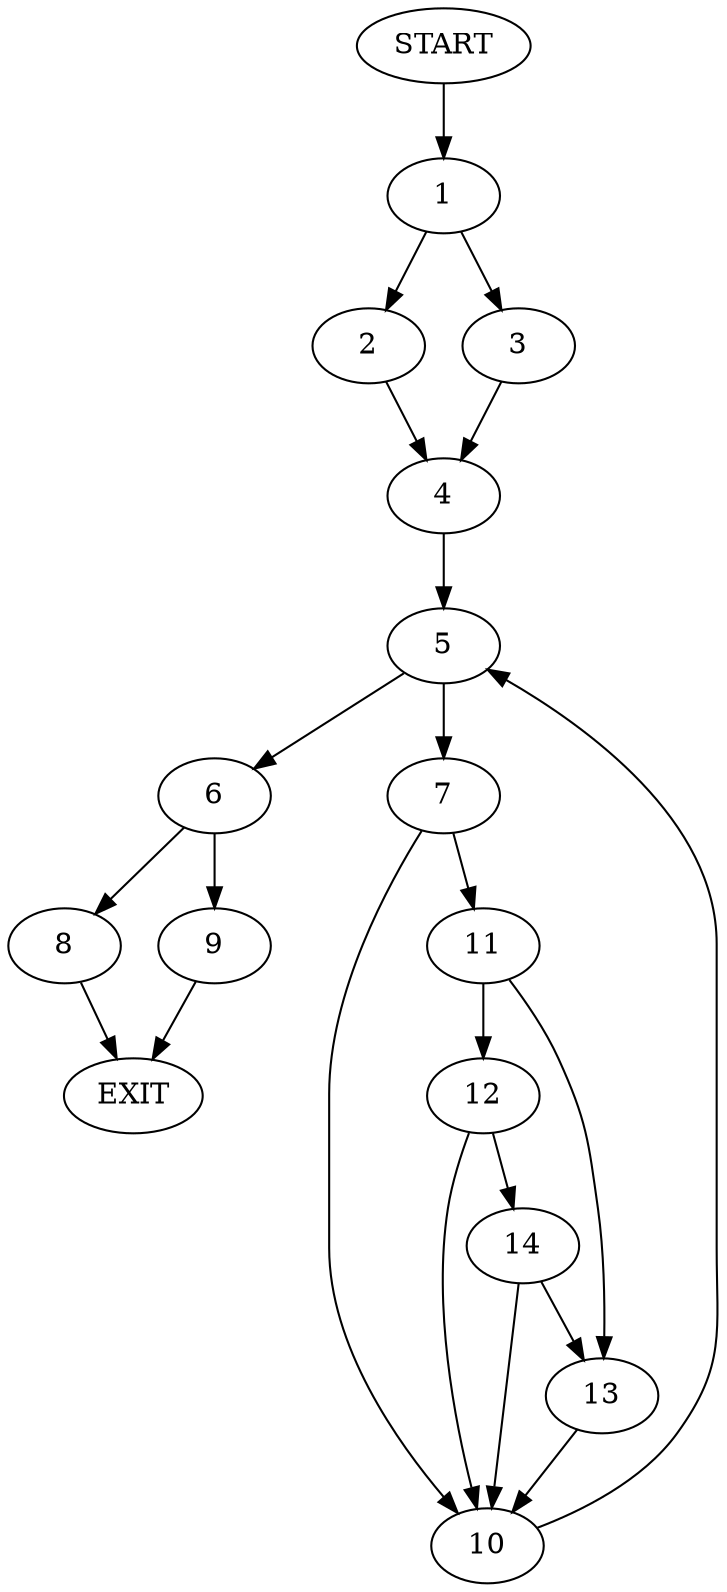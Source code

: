 digraph {
0 [label="START"]
15 [label="EXIT"]
0 -> 1
1 -> 2
1 -> 3
3 -> 4
2 -> 4
4 -> 5
5 -> 6
5 -> 7
6 -> 8
6 -> 9
7 -> 10
7 -> 11
10 -> 5
11 -> 12
11 -> 13
12 -> 10
12 -> 14
13 -> 10
14 -> 10
14 -> 13
8 -> 15
9 -> 15
}
